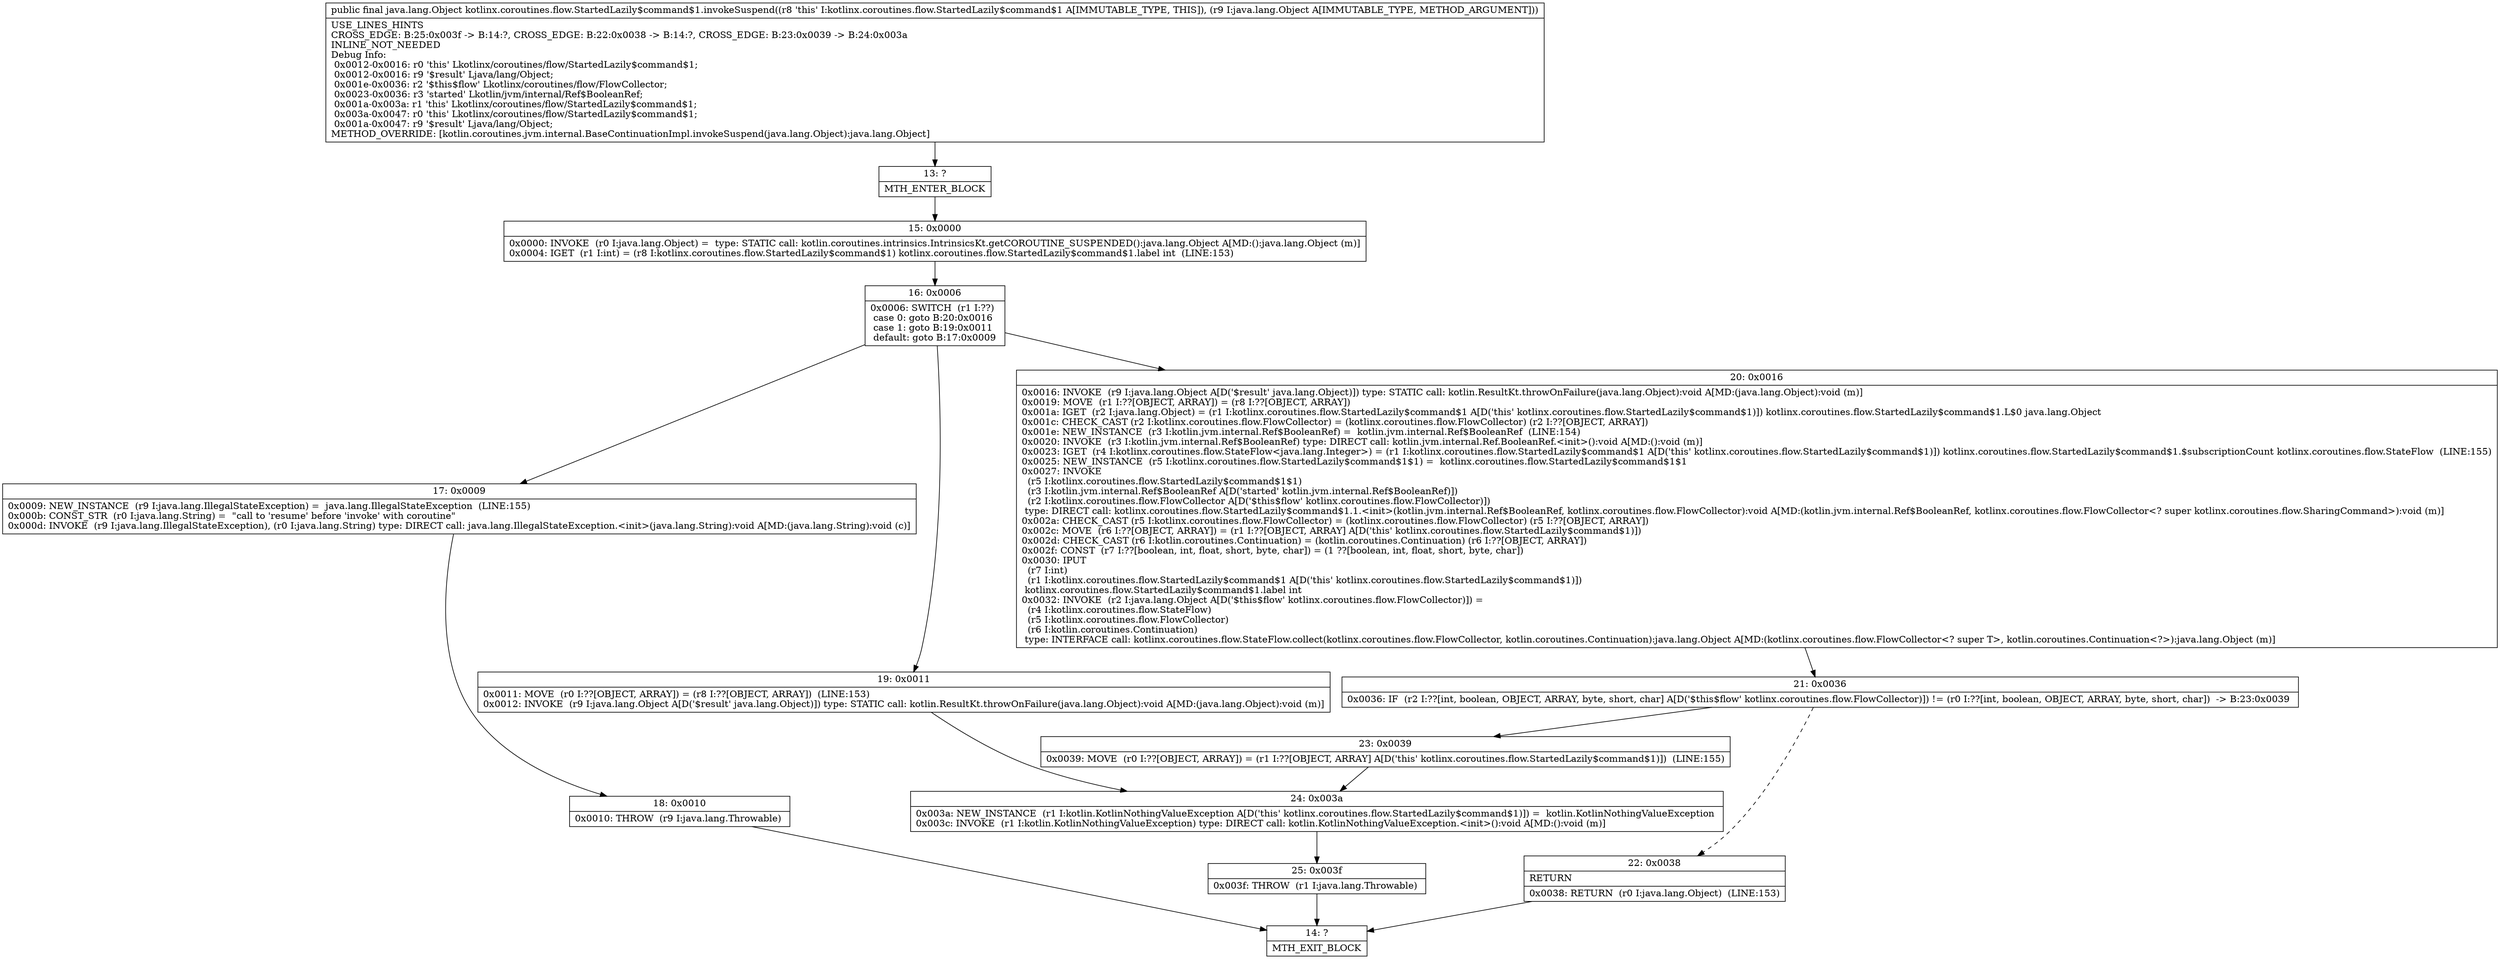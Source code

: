 digraph "CFG forkotlinx.coroutines.flow.StartedLazily$command$1.invokeSuspend(Ljava\/lang\/Object;)Ljava\/lang\/Object;" {
Node_13 [shape=record,label="{13\:\ ?|MTH_ENTER_BLOCK\l}"];
Node_15 [shape=record,label="{15\:\ 0x0000|0x0000: INVOKE  (r0 I:java.lang.Object) =  type: STATIC call: kotlin.coroutines.intrinsics.IntrinsicsKt.getCOROUTINE_SUSPENDED():java.lang.Object A[MD:():java.lang.Object (m)]\l0x0004: IGET  (r1 I:int) = (r8 I:kotlinx.coroutines.flow.StartedLazily$command$1) kotlinx.coroutines.flow.StartedLazily$command$1.label int  (LINE:153)\l}"];
Node_16 [shape=record,label="{16\:\ 0x0006|0x0006: SWITCH  (r1 I:??)\l case 0: goto B:20:0x0016\l case 1: goto B:19:0x0011\l default: goto B:17:0x0009 \l}"];
Node_17 [shape=record,label="{17\:\ 0x0009|0x0009: NEW_INSTANCE  (r9 I:java.lang.IllegalStateException) =  java.lang.IllegalStateException  (LINE:155)\l0x000b: CONST_STR  (r0 I:java.lang.String) =  \"call to 'resume' before 'invoke' with coroutine\" \l0x000d: INVOKE  (r9 I:java.lang.IllegalStateException), (r0 I:java.lang.String) type: DIRECT call: java.lang.IllegalStateException.\<init\>(java.lang.String):void A[MD:(java.lang.String):void (c)]\l}"];
Node_18 [shape=record,label="{18\:\ 0x0010|0x0010: THROW  (r9 I:java.lang.Throwable) \l}"];
Node_14 [shape=record,label="{14\:\ ?|MTH_EXIT_BLOCK\l}"];
Node_19 [shape=record,label="{19\:\ 0x0011|0x0011: MOVE  (r0 I:??[OBJECT, ARRAY]) = (r8 I:??[OBJECT, ARRAY])  (LINE:153)\l0x0012: INVOKE  (r9 I:java.lang.Object A[D('$result' java.lang.Object)]) type: STATIC call: kotlin.ResultKt.throwOnFailure(java.lang.Object):void A[MD:(java.lang.Object):void (m)]\l}"];
Node_24 [shape=record,label="{24\:\ 0x003a|0x003a: NEW_INSTANCE  (r1 I:kotlin.KotlinNothingValueException A[D('this' kotlinx.coroutines.flow.StartedLazily$command$1)]) =  kotlin.KotlinNothingValueException \l0x003c: INVOKE  (r1 I:kotlin.KotlinNothingValueException) type: DIRECT call: kotlin.KotlinNothingValueException.\<init\>():void A[MD:():void (m)]\l}"];
Node_25 [shape=record,label="{25\:\ 0x003f|0x003f: THROW  (r1 I:java.lang.Throwable) \l}"];
Node_20 [shape=record,label="{20\:\ 0x0016|0x0016: INVOKE  (r9 I:java.lang.Object A[D('$result' java.lang.Object)]) type: STATIC call: kotlin.ResultKt.throwOnFailure(java.lang.Object):void A[MD:(java.lang.Object):void (m)]\l0x0019: MOVE  (r1 I:??[OBJECT, ARRAY]) = (r8 I:??[OBJECT, ARRAY]) \l0x001a: IGET  (r2 I:java.lang.Object) = (r1 I:kotlinx.coroutines.flow.StartedLazily$command$1 A[D('this' kotlinx.coroutines.flow.StartedLazily$command$1)]) kotlinx.coroutines.flow.StartedLazily$command$1.L$0 java.lang.Object \l0x001c: CHECK_CAST (r2 I:kotlinx.coroutines.flow.FlowCollector) = (kotlinx.coroutines.flow.FlowCollector) (r2 I:??[OBJECT, ARRAY]) \l0x001e: NEW_INSTANCE  (r3 I:kotlin.jvm.internal.Ref$BooleanRef) =  kotlin.jvm.internal.Ref$BooleanRef  (LINE:154)\l0x0020: INVOKE  (r3 I:kotlin.jvm.internal.Ref$BooleanRef) type: DIRECT call: kotlin.jvm.internal.Ref.BooleanRef.\<init\>():void A[MD:():void (m)]\l0x0023: IGET  (r4 I:kotlinx.coroutines.flow.StateFlow\<java.lang.Integer\>) = (r1 I:kotlinx.coroutines.flow.StartedLazily$command$1 A[D('this' kotlinx.coroutines.flow.StartedLazily$command$1)]) kotlinx.coroutines.flow.StartedLazily$command$1.$subscriptionCount kotlinx.coroutines.flow.StateFlow  (LINE:155)\l0x0025: NEW_INSTANCE  (r5 I:kotlinx.coroutines.flow.StartedLazily$command$1$1) =  kotlinx.coroutines.flow.StartedLazily$command$1$1 \l0x0027: INVOKE  \l  (r5 I:kotlinx.coroutines.flow.StartedLazily$command$1$1)\l  (r3 I:kotlin.jvm.internal.Ref$BooleanRef A[D('started' kotlin.jvm.internal.Ref$BooleanRef)])\l  (r2 I:kotlinx.coroutines.flow.FlowCollector A[D('$this$flow' kotlinx.coroutines.flow.FlowCollector)])\l type: DIRECT call: kotlinx.coroutines.flow.StartedLazily$command$1.1.\<init\>(kotlin.jvm.internal.Ref$BooleanRef, kotlinx.coroutines.flow.FlowCollector):void A[MD:(kotlin.jvm.internal.Ref$BooleanRef, kotlinx.coroutines.flow.FlowCollector\<? super kotlinx.coroutines.flow.SharingCommand\>):void (m)]\l0x002a: CHECK_CAST (r5 I:kotlinx.coroutines.flow.FlowCollector) = (kotlinx.coroutines.flow.FlowCollector) (r5 I:??[OBJECT, ARRAY]) \l0x002c: MOVE  (r6 I:??[OBJECT, ARRAY]) = (r1 I:??[OBJECT, ARRAY] A[D('this' kotlinx.coroutines.flow.StartedLazily$command$1)]) \l0x002d: CHECK_CAST (r6 I:kotlin.coroutines.Continuation) = (kotlin.coroutines.Continuation) (r6 I:??[OBJECT, ARRAY]) \l0x002f: CONST  (r7 I:??[boolean, int, float, short, byte, char]) = (1 ??[boolean, int, float, short, byte, char]) \l0x0030: IPUT  \l  (r7 I:int)\l  (r1 I:kotlinx.coroutines.flow.StartedLazily$command$1 A[D('this' kotlinx.coroutines.flow.StartedLazily$command$1)])\l kotlinx.coroutines.flow.StartedLazily$command$1.label int \l0x0032: INVOKE  (r2 I:java.lang.Object A[D('$this$flow' kotlinx.coroutines.flow.FlowCollector)]) = \l  (r4 I:kotlinx.coroutines.flow.StateFlow)\l  (r5 I:kotlinx.coroutines.flow.FlowCollector)\l  (r6 I:kotlin.coroutines.Continuation)\l type: INTERFACE call: kotlinx.coroutines.flow.StateFlow.collect(kotlinx.coroutines.flow.FlowCollector, kotlin.coroutines.Continuation):java.lang.Object A[MD:(kotlinx.coroutines.flow.FlowCollector\<? super T\>, kotlin.coroutines.Continuation\<?\>):java.lang.Object (m)]\l}"];
Node_21 [shape=record,label="{21\:\ 0x0036|0x0036: IF  (r2 I:??[int, boolean, OBJECT, ARRAY, byte, short, char] A[D('$this$flow' kotlinx.coroutines.flow.FlowCollector)]) != (r0 I:??[int, boolean, OBJECT, ARRAY, byte, short, char])  \-\> B:23:0x0039 \l}"];
Node_22 [shape=record,label="{22\:\ 0x0038|RETURN\l|0x0038: RETURN  (r0 I:java.lang.Object)  (LINE:153)\l}"];
Node_23 [shape=record,label="{23\:\ 0x0039|0x0039: MOVE  (r0 I:??[OBJECT, ARRAY]) = (r1 I:??[OBJECT, ARRAY] A[D('this' kotlinx.coroutines.flow.StartedLazily$command$1)])  (LINE:155)\l}"];
MethodNode[shape=record,label="{public final java.lang.Object kotlinx.coroutines.flow.StartedLazily$command$1.invokeSuspend((r8 'this' I:kotlinx.coroutines.flow.StartedLazily$command$1 A[IMMUTABLE_TYPE, THIS]), (r9 I:java.lang.Object A[IMMUTABLE_TYPE, METHOD_ARGUMENT]))  | USE_LINES_HINTS\lCROSS_EDGE: B:25:0x003f \-\> B:14:?, CROSS_EDGE: B:22:0x0038 \-\> B:14:?, CROSS_EDGE: B:23:0x0039 \-\> B:24:0x003a\lINLINE_NOT_NEEDED\lDebug Info:\l  0x0012\-0x0016: r0 'this' Lkotlinx\/coroutines\/flow\/StartedLazily$command$1;\l  0x0012\-0x0016: r9 '$result' Ljava\/lang\/Object;\l  0x001e\-0x0036: r2 '$this$flow' Lkotlinx\/coroutines\/flow\/FlowCollector;\l  0x0023\-0x0036: r3 'started' Lkotlin\/jvm\/internal\/Ref$BooleanRef;\l  0x001a\-0x003a: r1 'this' Lkotlinx\/coroutines\/flow\/StartedLazily$command$1;\l  0x003a\-0x0047: r0 'this' Lkotlinx\/coroutines\/flow\/StartedLazily$command$1;\l  0x001a\-0x0047: r9 '$result' Ljava\/lang\/Object;\lMETHOD_OVERRIDE: [kotlin.coroutines.jvm.internal.BaseContinuationImpl.invokeSuspend(java.lang.Object):java.lang.Object]\l}"];
MethodNode -> Node_13;Node_13 -> Node_15;
Node_15 -> Node_16;
Node_16 -> Node_17;
Node_16 -> Node_19;
Node_16 -> Node_20;
Node_17 -> Node_18;
Node_18 -> Node_14;
Node_19 -> Node_24;
Node_24 -> Node_25;
Node_25 -> Node_14;
Node_20 -> Node_21;
Node_21 -> Node_22[style=dashed];
Node_21 -> Node_23;
Node_22 -> Node_14;
Node_23 -> Node_24;
}


